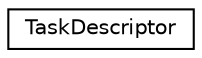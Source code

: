 digraph "Graphical Class Hierarchy"
{
 // INTERACTIVE_SVG=YES
  edge [fontname="Helvetica",fontsize="10",labelfontname="Helvetica",labelfontsize="10"];
  node [fontname="Helvetica",fontsize="10",shape=record];
  rankdir="LR";
  Node1 [label="TaskDescriptor",height=0.2,width=0.4,color="black", fillcolor="white", style="filled",URL="$struct_task_descriptor.html"];
}
